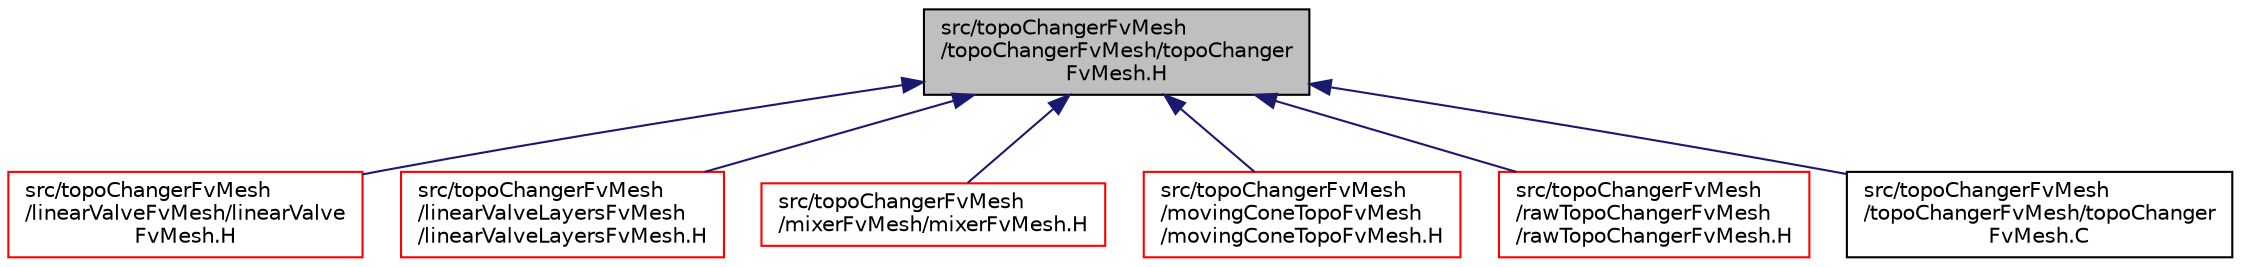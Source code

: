 digraph "src/topoChangerFvMesh/topoChangerFvMesh/topoChangerFvMesh.H"
{
  bgcolor="transparent";
  edge [fontname="Helvetica",fontsize="10",labelfontname="Helvetica",labelfontsize="10"];
  node [fontname="Helvetica",fontsize="10",shape=record];
  Node1 [label="src/topoChangerFvMesh\l/topoChangerFvMesh/topoChanger\lFvMesh.H",height=0.2,width=0.4,color="black", fillcolor="grey75", style="filled", fontcolor="black"];
  Node1 -> Node2 [dir="back",color="midnightblue",fontsize="10",style="solid",fontname="Helvetica"];
  Node2 [label="src/topoChangerFvMesh\l/linearValveFvMesh/linearValve\lFvMesh.H",height=0.2,width=0.4,color="red",URL="$a10598.html"];
  Node1 -> Node3 [dir="back",color="midnightblue",fontsize="10",style="solid",fontname="Helvetica"];
  Node3 [label="src/topoChangerFvMesh\l/linearValveLayersFvMesh\l/linearValveLayersFvMesh.H",height=0.2,width=0.4,color="red",URL="$a10600.html"];
  Node1 -> Node4 [dir="back",color="midnightblue",fontsize="10",style="solid",fontname="Helvetica"];
  Node4 [label="src/topoChangerFvMesh\l/mixerFvMesh/mixerFvMesh.H",height=0.2,width=0.4,color="red",URL="$a10602.html"];
  Node1 -> Node5 [dir="back",color="midnightblue",fontsize="10",style="solid",fontname="Helvetica"];
  Node5 [label="src/topoChangerFvMesh\l/movingConeTopoFvMesh\l/movingConeTopoFvMesh.H",height=0.2,width=0.4,color="red",URL="$a10604.html"];
  Node1 -> Node6 [dir="back",color="midnightblue",fontsize="10",style="solid",fontname="Helvetica"];
  Node6 [label="src/topoChangerFvMesh\l/rawTopoChangerFvMesh\l/rawTopoChangerFvMesh.H",height=0.2,width=0.4,color="red",URL="$a10606.html"];
  Node1 -> Node7 [dir="back",color="midnightblue",fontsize="10",style="solid",fontname="Helvetica"];
  Node7 [label="src/topoChangerFvMesh\l/topoChangerFvMesh/topoChanger\lFvMesh.C",height=0.2,width=0.4,color="black",URL="$a10608.html"];
}
